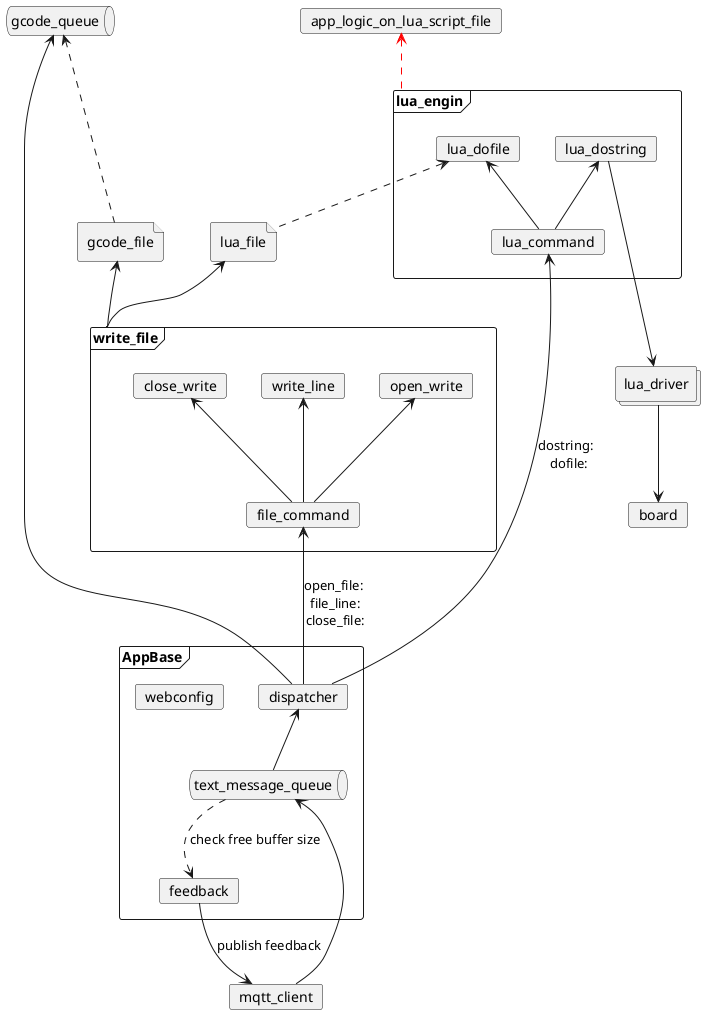 @startuml

queue gcode_queue
frame lua_engin{
    card lua_dostring
    card lua_dofile
    card lua_command
    lua_dofile <-- lua_command
    lua_dostring <-- lua_command
}
collections lua_driver
card board
lua_dostring ---> lua_driver
lua_driver --> board


card mqtt_client
frame AppBase{
    queue text_message_queue
    card feedback
    card dispatcher
    card webconfig


    text_message_queue <-- mqtt_client
    feedback --> mqtt_client:  publish feedback
    text_message_queue -[dashed]->feedback: check free buffer size


}
frame write_file{
    card open_write
    card write_line
    card close_write
    card file_command
    open_write <-- file_command
    write_line <-- file_command
    close_write <-- file_command
}
file lua_file
file gcode_file
gcode_file <-- write_file 
lua_file <-- write_file
gcode_queue <-[dashed]-- gcode_file
lua_dofile <-[dashed]- lua_file


dispatcher <-- text_message_queue
gcode_queue <-- dispatcher
file_command<-- dispatcher : open_file: \nfile_line:\nclose_file:
lua_command <-- dispatcher  : dostring: \n dofile:

card app_logic_on_lua_script_file
app_logic_on_lua_script_file <-[#red,dashed]- lua_engin

@enduml